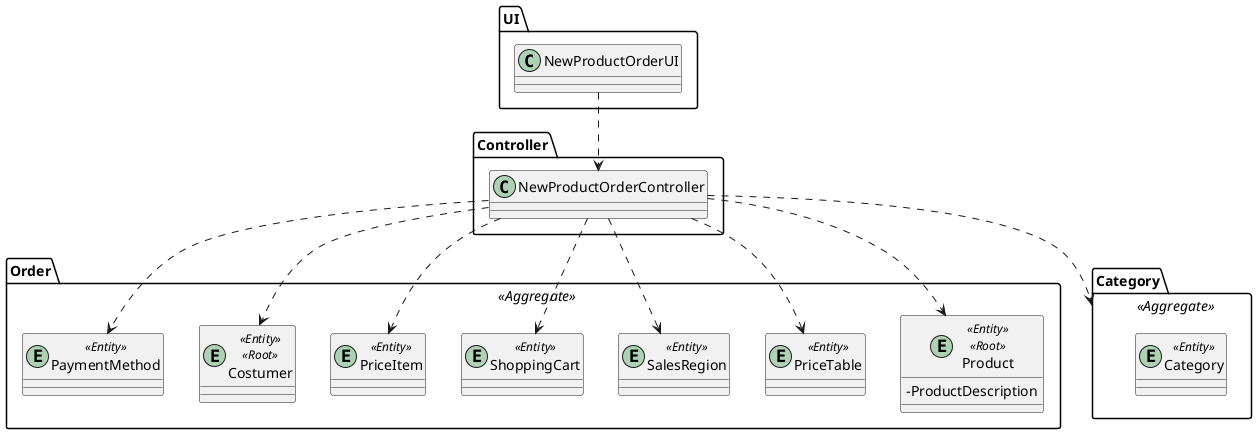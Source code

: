 @startuml
skinparam classAttributeIconSize 0

package UI {
class NewProductOrderUI {
}
}

package Controller{
class NewProductOrderController {

}
}

package Order <<Aggregate>>{

entity Product <<Entity>> <<Root>> {
- ProductDescription
}
entity PriceTable <<Entity>>
entity SalesRegion <<Entity>>
entity ShoppingCart <<Entity>>
entity PriceItem <<Entity>>
entity Costumer <<Entity>> <<Root>>
entity PaymentMethod <<Entity>>
}


package Category <<Aggregate>> {
    entity Category <<Entity>>

}

NewProductOrderUI ..> NewProductOrderController
NewProductOrderController ..> Category
NewProductOrderController ..>PriceTable
NewProductOrderController ..> Product
NewProductOrderController ..> SalesRegion
NewProductOrderController ..> PriceItem
NewProductOrderController ..> ShoppingCart
NewProductOrderController ..>Costumer
NewProductOrderController ..> PaymentMethod

@enduml
